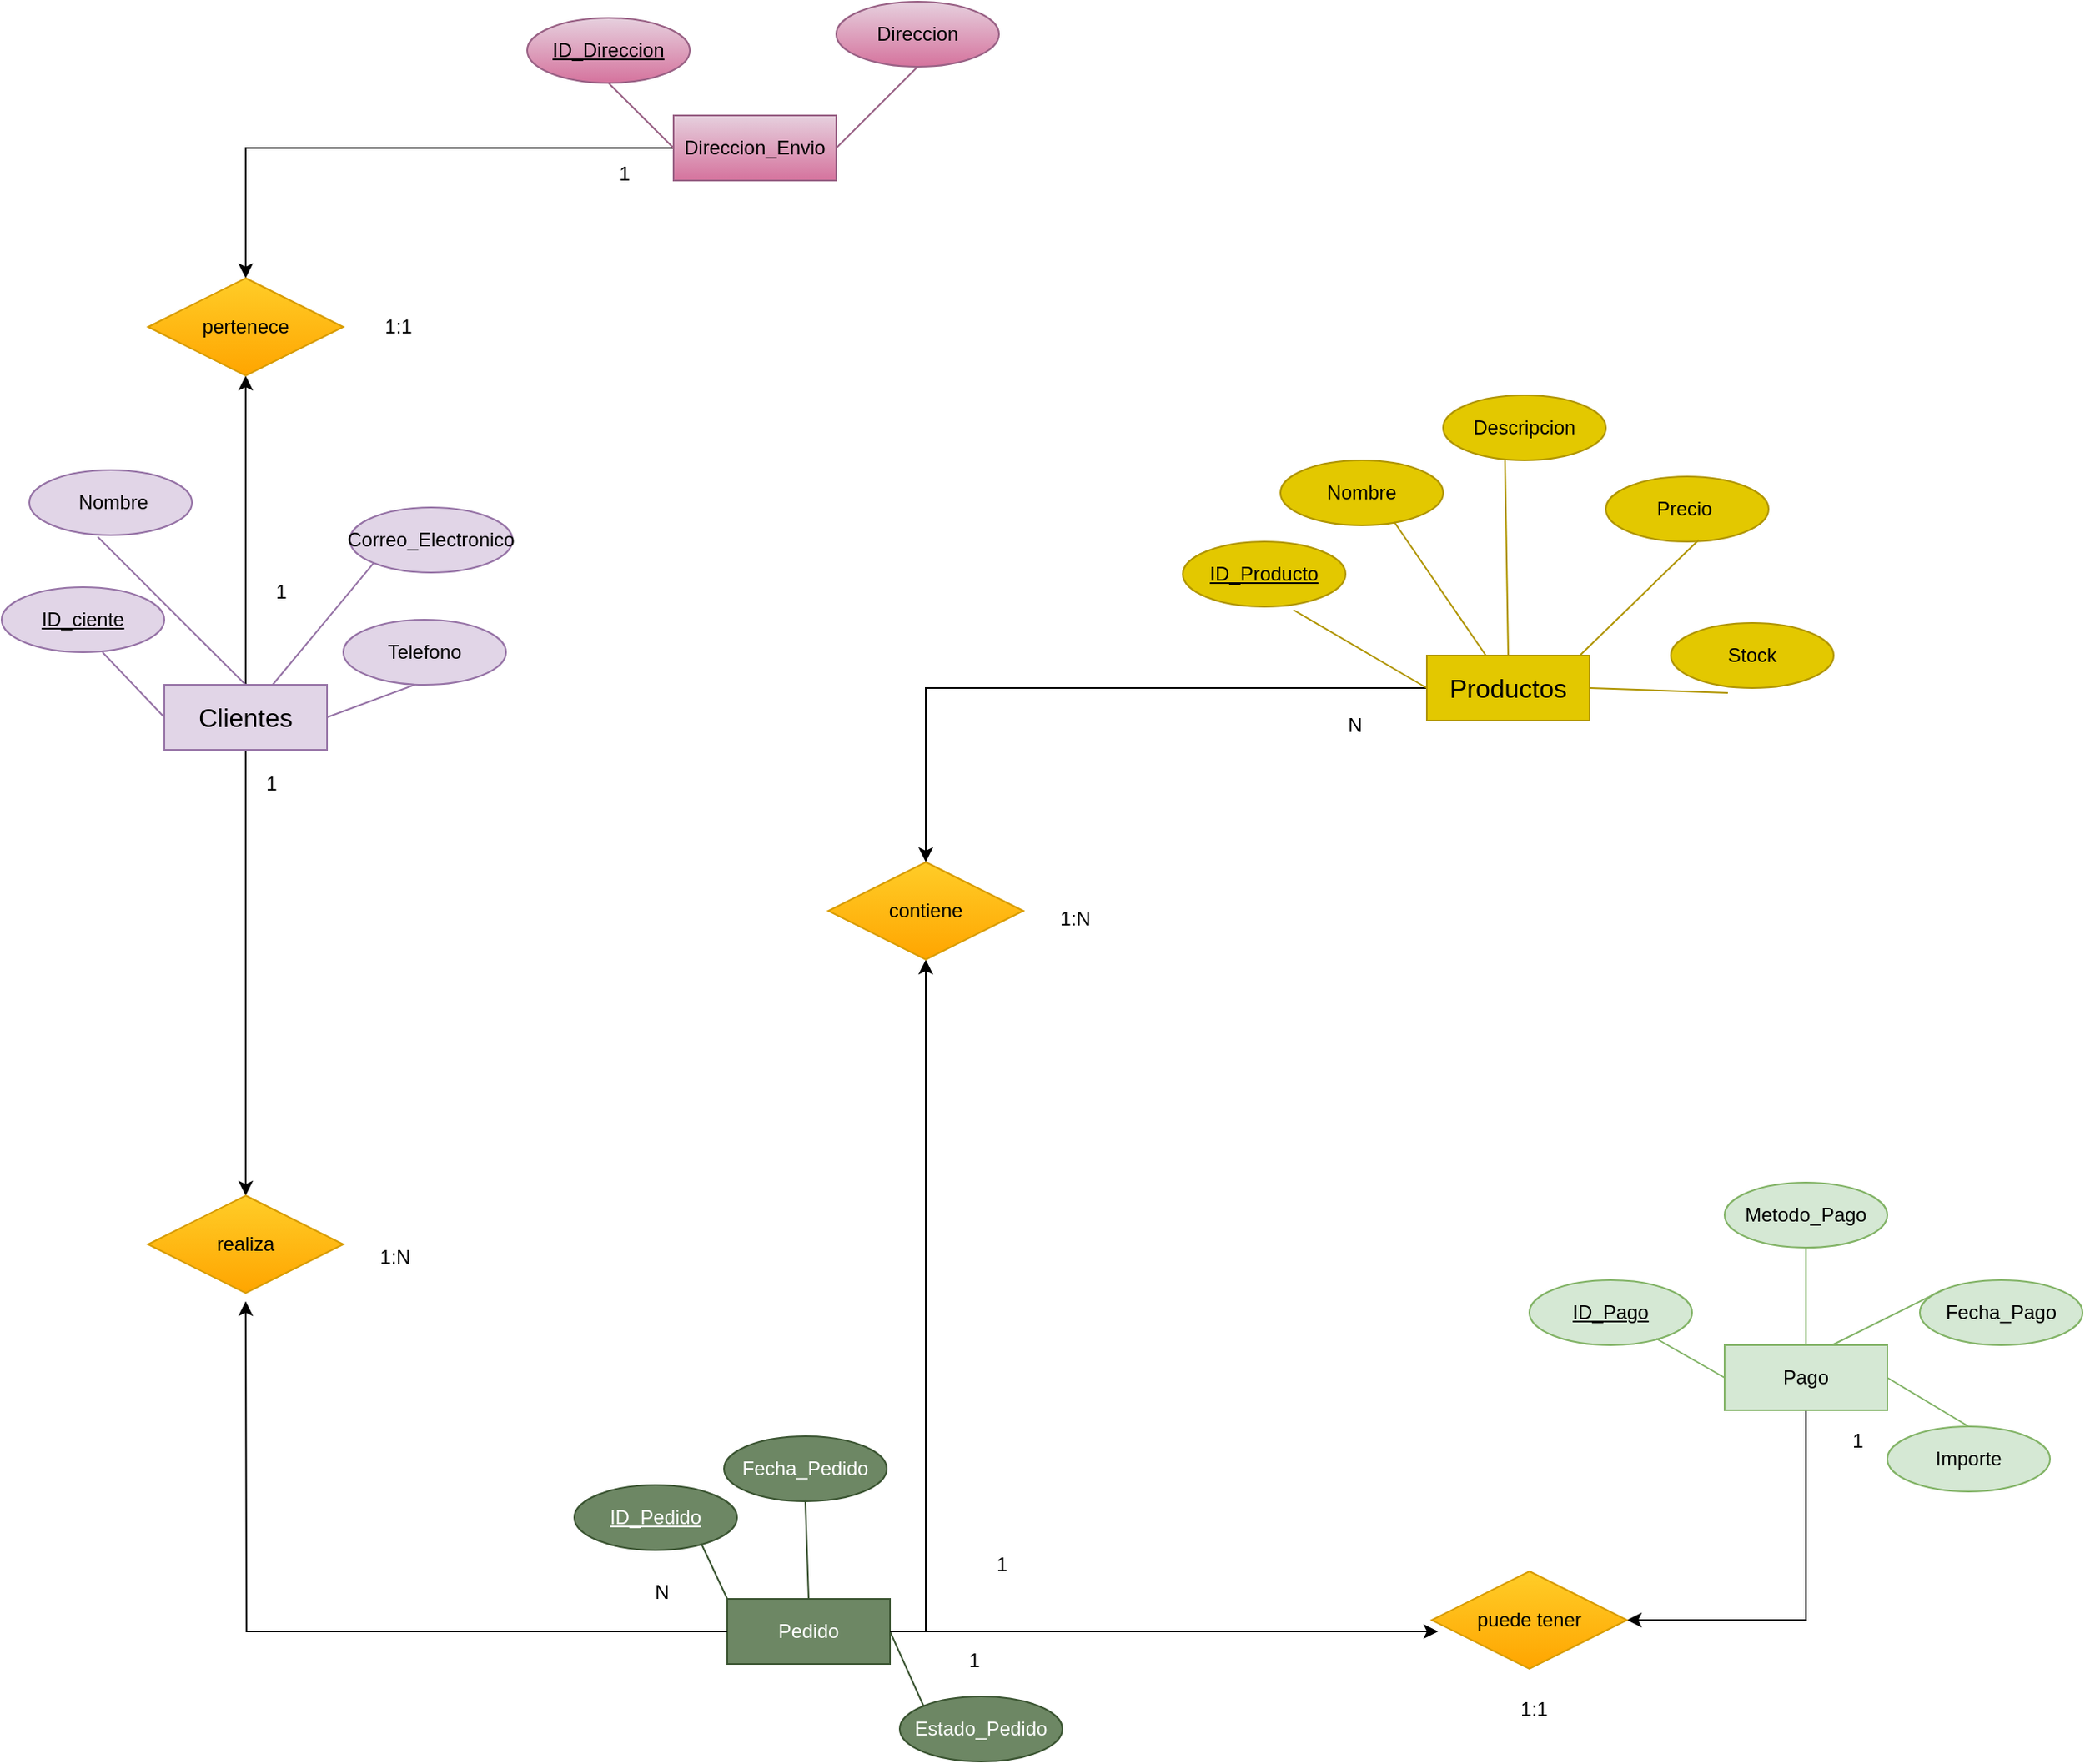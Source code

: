 <mxfile version="24.3.0" type="github">
  <diagram name="Página-1" id="NsrDr1iVMwcxb8pooDCX">
    <mxGraphModel dx="2261" dy="835" grid="0" gridSize="10" guides="1" tooltips="1" connect="1" arrows="1" fold="1" page="1" pageScale="1" pageWidth="827" pageHeight="1169" background="none" math="0" shadow="0">
      <root>
        <mxCell id="0" />
        <mxCell id="1" parent="0" />
        <mxCell id="gQpHhOWSJhEUu5ARmjCb-64" style="edgeStyle=orthogonalEdgeStyle;rounded=0;orthogonalLoop=1;jettySize=auto;html=1;" edge="1" parent="1" source="gQpHhOWSJhEUu5ARmjCb-1" target="gQpHhOWSJhEUu5ARmjCb-50">
          <mxGeometry relative="1" as="geometry" />
        </mxCell>
        <mxCell id="gQpHhOWSJhEUu5ARmjCb-76" style="edgeStyle=orthogonalEdgeStyle;rounded=0;orthogonalLoop=1;jettySize=auto;html=1;entryX=0.5;entryY=1;entryDx=0;entryDy=0;" edge="1" parent="1" source="gQpHhOWSJhEUu5ARmjCb-1" target="gQpHhOWSJhEUu5ARmjCb-49">
          <mxGeometry relative="1" as="geometry" />
        </mxCell>
        <mxCell id="gQpHhOWSJhEUu5ARmjCb-1" value="&lt;span style=&quot;font-size:12.0pt;line-height:107%;&lt;br/&gt;font-family:&amp;quot;Arial&amp;quot;,sans-serif;mso-fareast-font-family:Calibri;mso-fareast-theme-font:&lt;br/&gt;minor-latin;mso-ansi-language:ES-HN;mso-fareast-language:EN-US;mso-bidi-language:&lt;br/&gt;AR-SA&quot;&gt;Clientes&lt;/span&gt;" style="whiteSpace=wrap;html=1;align=center;fillColor=#e1d5e7;strokeColor=#9673a6;" vertex="1" parent="1">
          <mxGeometry x="-106" y="448" width="100" height="40" as="geometry" />
        </mxCell>
        <mxCell id="gQpHhOWSJhEUu5ARmjCb-69" style="edgeStyle=orthogonalEdgeStyle;rounded=0;orthogonalLoop=1;jettySize=auto;html=1;entryX=0.5;entryY=0;entryDx=0;entryDy=0;" edge="1" parent="1" source="gQpHhOWSJhEUu5ARmjCb-3" target="gQpHhOWSJhEUu5ARmjCb-51">
          <mxGeometry relative="1" as="geometry" />
        </mxCell>
        <mxCell id="gQpHhOWSJhEUu5ARmjCb-3" value="&lt;span style=&quot;font-size:12.0pt;line-height:107%;&lt;br/&gt;font-family:&amp;quot;Arial&amp;quot;,sans-serif;mso-fareast-font-family:Calibri;mso-fareast-theme-font:&lt;br/&gt;minor-latin;mso-ansi-language:ES-HN;mso-fareast-language:EN-US;mso-bidi-language:&lt;br/&gt;AR-SA&quot;&gt;Productos&lt;/span&gt;" style="whiteSpace=wrap;html=1;align=center;fillColor=#e3c800;fontColor=#000000;strokeColor=#B09500;" vertex="1" parent="1">
          <mxGeometry x="670" y="430" width="100" height="40" as="geometry" />
        </mxCell>
        <mxCell id="gQpHhOWSJhEUu5ARmjCb-75" style="edgeStyle=orthogonalEdgeStyle;rounded=0;orthogonalLoop=1;jettySize=auto;html=1;entryX=0.5;entryY=0;entryDx=0;entryDy=0;" edge="1" parent="1" source="gQpHhOWSJhEUu5ARmjCb-4" target="gQpHhOWSJhEUu5ARmjCb-49">
          <mxGeometry relative="1" as="geometry" />
        </mxCell>
        <mxCell id="gQpHhOWSJhEUu5ARmjCb-4" value="Direccion_Envio" style="whiteSpace=wrap;html=1;align=center;fillColor=#e6d0de;gradientColor=#d5739d;strokeColor=#996185;" vertex="1" parent="1">
          <mxGeometry x="207" y="98" width="100" height="40" as="geometry" />
        </mxCell>
        <mxCell id="gQpHhOWSJhEUu5ARmjCb-71" style="edgeStyle=orthogonalEdgeStyle;rounded=0;orthogonalLoop=1;jettySize=auto;html=1;exitX=1;exitY=0.5;exitDx=0;exitDy=0;entryX=0.5;entryY=1;entryDx=0;entryDy=0;" edge="1" parent="1" source="gQpHhOWSJhEUu5ARmjCb-5" target="gQpHhOWSJhEUu5ARmjCb-51">
          <mxGeometry relative="1" as="geometry" />
        </mxCell>
        <mxCell id="gQpHhOWSJhEUu5ARmjCb-5" value="Pedido" style="whiteSpace=wrap;html=1;align=center;fillColor=#6d8764;fontColor=#ffffff;strokeColor=#3A5431;" vertex="1" parent="1">
          <mxGeometry x="240" y="1010" width="100" height="40" as="geometry" />
        </mxCell>
        <mxCell id="gQpHhOWSJhEUu5ARmjCb-7" value="ID_ciente" style="ellipse;whiteSpace=wrap;html=1;align=center;fontStyle=4;fillColor=#e1d5e7;strokeColor=#9673a6;" vertex="1" parent="1">
          <mxGeometry x="-206" y="388" width="100" height="40" as="geometry" />
        </mxCell>
        <mxCell id="gQpHhOWSJhEUu5ARmjCb-8" value="&amp;nbsp;Nombre" style="ellipse;whiteSpace=wrap;html=1;align=center;fillColor=#e1d5e7;strokeColor=#9673a6;" vertex="1" parent="1">
          <mxGeometry x="-189" y="316" width="100" height="40" as="geometry" />
        </mxCell>
        <mxCell id="gQpHhOWSJhEUu5ARmjCb-9" value="Correo_Electronico" style="ellipse;whiteSpace=wrap;html=1;align=center;fillColor=#e1d5e7;strokeColor=#9673a6;" vertex="1" parent="1">
          <mxGeometry x="8" y="339" width="100" height="40" as="geometry" />
        </mxCell>
        <mxCell id="gQpHhOWSJhEUu5ARmjCb-10" value="Telefono" style="ellipse;whiteSpace=wrap;html=1;align=center;fillColor=#e1d5e7;strokeColor=#9673a6;" vertex="1" parent="1">
          <mxGeometry x="4" y="408" width="100" height="40" as="geometry" />
        </mxCell>
        <mxCell id="gQpHhOWSJhEUu5ARmjCb-14" value="" style="endArrow=none;html=1;rounded=0;entryX=0;entryY=1;entryDx=0;entryDy=0;fillColor=#e1d5e7;strokeColor=#9673a6;" edge="1" parent="1" source="gQpHhOWSJhEUu5ARmjCb-1" target="gQpHhOWSJhEUu5ARmjCb-9">
          <mxGeometry width="50" height="50" relative="1" as="geometry">
            <mxPoint x="144" y="548" as="sourcePoint" />
            <mxPoint x="194" y="498" as="targetPoint" />
          </mxGeometry>
        </mxCell>
        <mxCell id="gQpHhOWSJhEUu5ARmjCb-15" value="" style="endArrow=none;html=1;rounded=0;entryX=0.42;entryY=1.025;entryDx=0;entryDy=0;entryPerimeter=0;exitX=0.5;exitY=0;exitDx=0;exitDy=0;fillColor=#e1d5e7;strokeColor=#9673a6;" edge="1" parent="1" source="gQpHhOWSJhEUu5ARmjCb-1" target="gQpHhOWSJhEUu5ARmjCb-8">
          <mxGeometry width="50" height="50" relative="1" as="geometry">
            <mxPoint x="144" y="548" as="sourcePoint" />
            <mxPoint x="194" y="498" as="targetPoint" />
          </mxGeometry>
        </mxCell>
        <mxCell id="gQpHhOWSJhEUu5ARmjCb-16" value="" style="endArrow=none;html=1;rounded=0;entryX=0.62;entryY=1;entryDx=0;entryDy=0;entryPerimeter=0;exitX=0;exitY=0.5;exitDx=0;exitDy=0;fillColor=#e1d5e7;strokeColor=#9673a6;" edge="1" parent="1" source="gQpHhOWSJhEUu5ARmjCb-1" target="gQpHhOWSJhEUu5ARmjCb-7">
          <mxGeometry width="50" height="50" relative="1" as="geometry">
            <mxPoint x="144" y="548" as="sourcePoint" />
            <mxPoint x="194" y="498" as="targetPoint" />
          </mxGeometry>
        </mxCell>
        <mxCell id="gQpHhOWSJhEUu5ARmjCb-17" value="" style="endArrow=none;html=1;rounded=0;entryX=0.44;entryY=1;entryDx=0;entryDy=0;entryPerimeter=0;exitX=1;exitY=0.5;exitDx=0;exitDy=0;fillColor=#e1d5e7;strokeColor=#9673a6;" edge="1" parent="1" source="gQpHhOWSJhEUu5ARmjCb-1" target="gQpHhOWSJhEUu5ARmjCb-10">
          <mxGeometry width="50" height="50" relative="1" as="geometry">
            <mxPoint x="144" y="548" as="sourcePoint" />
            <mxPoint x="194" y="498" as="targetPoint" />
          </mxGeometry>
        </mxCell>
        <mxCell id="gQpHhOWSJhEUu5ARmjCb-18" value="Estado_Pedido" style="ellipse;whiteSpace=wrap;html=1;align=center;fillColor=#6d8764;fontColor=#ffffff;strokeColor=#3A5431;" vertex="1" parent="1">
          <mxGeometry x="346" y="1070" width="100" height="40" as="geometry" />
        </mxCell>
        <mxCell id="gQpHhOWSJhEUu5ARmjCb-19" value="Fecha_Pedido" style="ellipse;whiteSpace=wrap;html=1;align=center;fillColor=#6d8764;fontColor=#ffffff;strokeColor=#3A5431;" vertex="1" parent="1">
          <mxGeometry x="238" y="910" width="100" height="40" as="geometry" />
        </mxCell>
        <mxCell id="gQpHhOWSJhEUu5ARmjCb-21" value="ID_Pedido" style="ellipse;whiteSpace=wrap;html=1;align=center;fontStyle=4;fillColor=#6d8764;fontColor=#ffffff;strokeColor=#3A5431;" vertex="1" parent="1">
          <mxGeometry x="146" y="940" width="100" height="40" as="geometry" />
        </mxCell>
        <mxCell id="gQpHhOWSJhEUu5ARmjCb-22" value="" style="endArrow=none;html=1;rounded=0;entryX=0.5;entryY=0;entryDx=0;entryDy=0;exitX=0.5;exitY=1;exitDx=0;exitDy=0;fillColor=#6d8764;strokeColor=#3A5431;" edge="1" parent="1" source="gQpHhOWSJhEUu5ARmjCb-19" target="gQpHhOWSJhEUu5ARmjCb-5">
          <mxGeometry width="50" height="50" relative="1" as="geometry">
            <mxPoint x="315" y="847" as="sourcePoint" />
            <mxPoint x="365" y="797" as="targetPoint" />
          </mxGeometry>
        </mxCell>
        <mxCell id="gQpHhOWSJhEUu5ARmjCb-23" value="" style="endArrow=none;html=1;rounded=0;entryX=0.78;entryY=0.9;entryDx=0;entryDy=0;entryPerimeter=0;exitX=0;exitY=0;exitDx=0;exitDy=0;fillColor=#6d8764;strokeColor=#3A5431;" edge="1" parent="1" source="gQpHhOWSJhEUu5ARmjCb-5" target="gQpHhOWSJhEUu5ARmjCb-21">
          <mxGeometry width="50" height="50" relative="1" as="geometry">
            <mxPoint x="315" y="847" as="sourcePoint" />
            <mxPoint x="365" y="797" as="targetPoint" />
          </mxGeometry>
        </mxCell>
        <mxCell id="gQpHhOWSJhEUu5ARmjCb-24" value="" style="endArrow=none;html=1;rounded=0;entryX=0;entryY=0;entryDx=0;entryDy=0;exitX=1;exitY=0.5;exitDx=0;exitDy=0;fillColor=#6d8764;strokeColor=#3A5431;" edge="1" parent="1" source="gQpHhOWSJhEUu5ARmjCb-5" target="gQpHhOWSJhEUu5ARmjCb-18">
          <mxGeometry width="50" height="50" relative="1" as="geometry">
            <mxPoint x="315" y="847" as="sourcePoint" />
            <mxPoint x="365" y="797" as="targetPoint" />
          </mxGeometry>
        </mxCell>
        <mxCell id="gQpHhOWSJhEUu5ARmjCb-82" style="edgeStyle=orthogonalEdgeStyle;rounded=0;orthogonalLoop=1;jettySize=auto;html=1;entryX=1;entryY=0.5;entryDx=0;entryDy=0;exitX=0.5;exitY=1;exitDx=0;exitDy=0;" edge="1" parent="1" source="gQpHhOWSJhEUu5ARmjCb-25" target="gQpHhOWSJhEUu5ARmjCb-80">
          <mxGeometry relative="1" as="geometry" />
        </mxCell>
        <mxCell id="gQpHhOWSJhEUu5ARmjCb-25" value="Pago" style="whiteSpace=wrap;html=1;align=center;fillColor=#d5e8d4;strokeColor=#82b366;" vertex="1" parent="1">
          <mxGeometry x="853" y="854" width="100" height="40" as="geometry" />
        </mxCell>
        <mxCell id="gQpHhOWSJhEUu5ARmjCb-26" value="Fecha_Pago" style="ellipse;whiteSpace=wrap;html=1;align=center;fillColor=#d5e8d4;strokeColor=#82b366;" vertex="1" parent="1">
          <mxGeometry x="973" y="814" width="100" height="40" as="geometry" />
        </mxCell>
        <mxCell id="gQpHhOWSJhEUu5ARmjCb-27" value="Metodo_Pago" style="ellipse;whiteSpace=wrap;html=1;align=center;fillColor=#d5e8d4;strokeColor=#82b366;" vertex="1" parent="1">
          <mxGeometry x="853" y="754" width="100" height="40" as="geometry" />
        </mxCell>
        <mxCell id="gQpHhOWSJhEUu5ARmjCb-28" value="ID_Pago" style="ellipse;whiteSpace=wrap;html=1;align=center;fontStyle=4;fillColor=#d5e8d4;strokeColor=#82b366;" vertex="1" parent="1">
          <mxGeometry x="733" y="814" width="100" height="40" as="geometry" />
        </mxCell>
        <mxCell id="gQpHhOWSJhEUu5ARmjCb-29" value="" style="endArrow=none;html=1;rounded=0;entryX=0.5;entryY=0;entryDx=0;entryDy=0;exitX=0.5;exitY=1;exitDx=0;exitDy=0;fillColor=#d5e8d4;strokeColor=#82b366;" edge="1" parent="1" source="gQpHhOWSJhEUu5ARmjCb-27" target="gQpHhOWSJhEUu5ARmjCb-25">
          <mxGeometry width="50" height="50" relative="1" as="geometry">
            <mxPoint x="943" y="784" as="sourcePoint" />
            <mxPoint x="993" y="734" as="targetPoint" />
          </mxGeometry>
        </mxCell>
        <mxCell id="gQpHhOWSJhEUu5ARmjCb-30" value="" style="endArrow=none;html=1;rounded=0;entryX=0.78;entryY=0.9;entryDx=0;entryDy=0;entryPerimeter=0;exitX=0;exitY=0.5;exitDx=0;exitDy=0;fillColor=#d5e8d4;strokeColor=#82b366;" edge="1" parent="1" source="gQpHhOWSJhEUu5ARmjCb-25" target="gQpHhOWSJhEUu5ARmjCb-28">
          <mxGeometry width="50" height="50" relative="1" as="geometry">
            <mxPoint x="943" y="784" as="sourcePoint" />
            <mxPoint x="993" y="734" as="targetPoint" />
          </mxGeometry>
        </mxCell>
        <mxCell id="gQpHhOWSJhEUu5ARmjCb-31" value="" style="endArrow=none;html=1;rounded=0;entryX=0;entryY=0;entryDx=0;entryDy=0;exitX=0.66;exitY=0;exitDx=0;exitDy=0;exitPerimeter=0;fillColor=#d5e8d4;strokeColor=#82b366;" edge="1" parent="1" source="gQpHhOWSJhEUu5ARmjCb-25" target="gQpHhOWSJhEUu5ARmjCb-26">
          <mxGeometry width="50" height="50" relative="1" as="geometry">
            <mxPoint x="943" y="784" as="sourcePoint" />
            <mxPoint x="993" y="734" as="targetPoint" />
          </mxGeometry>
        </mxCell>
        <mxCell id="gQpHhOWSJhEUu5ARmjCb-32" value="Importe" style="ellipse;whiteSpace=wrap;html=1;align=center;fillColor=#d5e8d4;strokeColor=#82b366;" vertex="1" parent="1">
          <mxGeometry x="953" y="904" width="100" height="40" as="geometry" />
        </mxCell>
        <mxCell id="gQpHhOWSJhEUu5ARmjCb-33" value="" style="endArrow=none;html=1;rounded=0;entryX=1;entryY=0.5;entryDx=0;entryDy=0;exitX=0.5;exitY=0;exitDx=0;exitDy=0;fillColor=#d5e8d4;strokeColor=#82b366;" edge="1" parent="1" source="gQpHhOWSJhEUu5ARmjCb-32" target="gQpHhOWSJhEUu5ARmjCb-25">
          <mxGeometry width="50" height="50" relative="1" as="geometry">
            <mxPoint x="853" y="1124" as="sourcePoint" />
            <mxPoint x="903" y="1074" as="targetPoint" />
          </mxGeometry>
        </mxCell>
        <mxCell id="gQpHhOWSJhEUu5ARmjCb-34" value="ID_Producto" style="ellipse;whiteSpace=wrap;html=1;align=center;fontStyle=4;fillColor=#e3c800;fontColor=#000000;strokeColor=#B09500;" vertex="1" parent="1">
          <mxGeometry x="520" y="360" width="100" height="40" as="geometry" />
        </mxCell>
        <mxCell id="gQpHhOWSJhEUu5ARmjCb-35" value="Nombre" style="ellipse;whiteSpace=wrap;html=1;align=center;fillColor=#e3c800;fontColor=#000000;strokeColor=#B09500;" vertex="1" parent="1">
          <mxGeometry x="580" y="310" width="100" height="40" as="geometry" />
        </mxCell>
        <mxCell id="gQpHhOWSJhEUu5ARmjCb-37" value="Descripcion" style="ellipse;whiteSpace=wrap;html=1;align=center;fillColor=#e3c800;fontColor=#000000;strokeColor=#B09500;" vertex="1" parent="1">
          <mxGeometry x="680" y="270" width="100" height="40" as="geometry" />
        </mxCell>
        <mxCell id="gQpHhOWSJhEUu5ARmjCb-38" value="Stock" style="ellipse;whiteSpace=wrap;html=1;align=center;fillColor=#e3c800;fontColor=#000000;strokeColor=#B09500;" vertex="1" parent="1">
          <mxGeometry x="820" y="410" width="100" height="40" as="geometry" />
        </mxCell>
        <mxCell id="gQpHhOWSJhEUu5ARmjCb-39" value="Precio&amp;nbsp;" style="ellipse;whiteSpace=wrap;html=1;align=center;fillColor=#e3c800;fontColor=#000000;strokeColor=#B09500;" vertex="1" parent="1">
          <mxGeometry x="780" y="320" width="100" height="40" as="geometry" />
        </mxCell>
        <mxCell id="gQpHhOWSJhEUu5ARmjCb-40" value="" style="endArrow=none;html=1;rounded=0;entryX=0.68;entryY=1.05;entryDx=0;entryDy=0;entryPerimeter=0;exitX=0;exitY=0.5;exitDx=0;exitDy=0;fillColor=#e3c800;strokeColor=#B09500;" edge="1" parent="1" source="gQpHhOWSJhEUu5ARmjCb-3" target="gQpHhOWSJhEUu5ARmjCb-34">
          <mxGeometry width="50" height="50" relative="1" as="geometry">
            <mxPoint x="390" y="450" as="sourcePoint" />
            <mxPoint x="440" y="400" as="targetPoint" />
          </mxGeometry>
        </mxCell>
        <mxCell id="gQpHhOWSJhEUu5ARmjCb-41" value="" style="endArrow=none;html=1;rounded=0;entryX=0.7;entryY=0.95;entryDx=0;entryDy=0;entryPerimeter=0;fillColor=#e3c800;strokeColor=#B09500;" edge="1" parent="1" source="gQpHhOWSJhEUu5ARmjCb-3" target="gQpHhOWSJhEUu5ARmjCb-35">
          <mxGeometry width="50" height="50" relative="1" as="geometry">
            <mxPoint x="390" y="450" as="sourcePoint" />
            <mxPoint x="440" y="400" as="targetPoint" />
          </mxGeometry>
        </mxCell>
        <mxCell id="gQpHhOWSJhEUu5ARmjCb-42" value="" style="endArrow=none;html=1;rounded=0;entryX=0.38;entryY=0.975;entryDx=0;entryDy=0;entryPerimeter=0;exitX=0.5;exitY=0;exitDx=0;exitDy=0;fillColor=#e3c800;strokeColor=#B09500;" edge="1" parent="1" source="gQpHhOWSJhEUu5ARmjCb-3" target="gQpHhOWSJhEUu5ARmjCb-37">
          <mxGeometry width="50" height="50" relative="1" as="geometry">
            <mxPoint x="390" y="450" as="sourcePoint" />
            <mxPoint x="440" y="400" as="targetPoint" />
          </mxGeometry>
        </mxCell>
        <mxCell id="gQpHhOWSJhEUu5ARmjCb-43" value="" style="endArrow=none;html=1;rounded=0;entryX=0.57;entryY=0.975;entryDx=0;entryDy=0;entryPerimeter=0;exitX=0.94;exitY=0;exitDx=0;exitDy=0;exitPerimeter=0;fillColor=#e3c800;strokeColor=#B09500;" edge="1" parent="1" source="gQpHhOWSJhEUu5ARmjCb-3" target="gQpHhOWSJhEUu5ARmjCb-39">
          <mxGeometry width="50" height="50" relative="1" as="geometry">
            <mxPoint x="390" y="450" as="sourcePoint" />
            <mxPoint x="440" y="400" as="targetPoint" />
          </mxGeometry>
        </mxCell>
        <mxCell id="gQpHhOWSJhEUu5ARmjCb-44" value="" style="endArrow=none;html=1;rounded=0;entryX=0.35;entryY=1.075;entryDx=0;entryDy=0;entryPerimeter=0;exitX=1;exitY=0.5;exitDx=0;exitDy=0;fillColor=#e3c800;strokeColor=#B09500;" edge="1" parent="1" source="gQpHhOWSJhEUu5ARmjCb-3" target="gQpHhOWSJhEUu5ARmjCb-38">
          <mxGeometry width="50" height="50" relative="1" as="geometry">
            <mxPoint x="390" y="450" as="sourcePoint" />
            <mxPoint x="440" y="400" as="targetPoint" />
          </mxGeometry>
        </mxCell>
        <mxCell id="gQpHhOWSJhEUu5ARmjCb-45" value="ID_Direccion" style="ellipse;whiteSpace=wrap;html=1;align=center;fontStyle=4;fillColor=#e6d0de;gradientColor=#d5739d;strokeColor=#996185;" vertex="1" parent="1">
          <mxGeometry x="117" y="38" width="100" height="40" as="geometry" />
        </mxCell>
        <mxCell id="gQpHhOWSJhEUu5ARmjCb-46" value="Direccion" style="ellipse;whiteSpace=wrap;html=1;align=center;fillColor=#e6d0de;gradientColor=#d5739d;strokeColor=#996185;" vertex="1" parent="1">
          <mxGeometry x="307" y="28" width="100" height="40" as="geometry" />
        </mxCell>
        <mxCell id="gQpHhOWSJhEUu5ARmjCb-47" value="" style="endArrow=none;html=1;rounded=0;entryX=0.5;entryY=1;entryDx=0;entryDy=0;exitX=0;exitY=0.5;exitDx=0;exitDy=0;fillColor=#e6d0de;gradientColor=#d5739d;strokeColor=#996185;" edge="1" parent="1" source="gQpHhOWSJhEUu5ARmjCb-4" target="gQpHhOWSJhEUu5ARmjCb-45">
          <mxGeometry width="50" height="50" relative="1" as="geometry">
            <mxPoint x="-183" y="-2" as="sourcePoint" />
            <mxPoint x="-133" y="-52" as="targetPoint" />
          </mxGeometry>
        </mxCell>
        <mxCell id="gQpHhOWSJhEUu5ARmjCb-48" value="" style="endArrow=none;html=1;rounded=0;entryX=0.5;entryY=1;entryDx=0;entryDy=0;exitX=1;exitY=0.5;exitDx=0;exitDy=0;fillColor=#e6d0de;gradientColor=#d5739d;strokeColor=#996185;" edge="1" parent="1" source="gQpHhOWSJhEUu5ARmjCb-4" target="gQpHhOWSJhEUu5ARmjCb-46">
          <mxGeometry width="50" height="50" relative="1" as="geometry">
            <mxPoint x="-183" y="-2" as="sourcePoint" />
            <mxPoint x="-133" y="-52" as="targetPoint" />
          </mxGeometry>
        </mxCell>
        <mxCell id="gQpHhOWSJhEUu5ARmjCb-49" value="pertenece" style="shape=rhombus;perimeter=rhombusPerimeter;whiteSpace=wrap;html=1;align=center;fillColor=#ffcd28;gradientColor=#ffa500;strokeColor=#d79b00;" vertex="1" parent="1">
          <mxGeometry x="-116" y="198" width="120" height="60" as="geometry" />
        </mxCell>
        <mxCell id="gQpHhOWSJhEUu5ARmjCb-50" value="realiza" style="shape=rhombus;perimeter=rhombusPerimeter;whiteSpace=wrap;html=1;align=center;fillColor=#ffcd28;gradientColor=#ffa500;strokeColor=#d79b00;" vertex="1" parent="1">
          <mxGeometry x="-116" y="762" width="120" height="60" as="geometry" />
        </mxCell>
        <mxCell id="gQpHhOWSJhEUu5ARmjCb-51" value="contiene" style="shape=rhombus;perimeter=rhombusPerimeter;whiteSpace=wrap;html=1;align=center;fillColor=#ffcd28;gradientColor=#ffa500;strokeColor=#d79b00;" vertex="1" parent="1">
          <mxGeometry x="302" y="557" width="120" height="60" as="geometry" />
        </mxCell>
        <mxCell id="gQpHhOWSJhEUu5ARmjCb-62" value="1" style="text;html=1;align=center;verticalAlign=middle;whiteSpace=wrap;rounded=0;" vertex="1" parent="1">
          <mxGeometry x="379" y="974" width="60" height="30" as="geometry" />
        </mxCell>
        <mxCell id="gQpHhOWSJhEUu5ARmjCb-65" style="edgeStyle=orthogonalEdgeStyle;rounded=0;orthogonalLoop=1;jettySize=auto;html=1;" edge="1" parent="1" source="gQpHhOWSJhEUu5ARmjCb-5">
          <mxGeometry relative="1" as="geometry">
            <mxPoint x="-56" y="827" as="targetPoint" />
          </mxGeometry>
        </mxCell>
        <mxCell id="gQpHhOWSJhEUu5ARmjCb-66" value="1" style="text;html=1;align=center;verticalAlign=middle;whiteSpace=wrap;rounded=0;" vertex="1" parent="1">
          <mxGeometry x="-70" y="494" width="60" height="30" as="geometry" />
        </mxCell>
        <mxCell id="gQpHhOWSJhEUu5ARmjCb-67" value="N" style="text;html=1;align=center;verticalAlign=middle;whiteSpace=wrap;rounded=0;" vertex="1" parent="1">
          <mxGeometry x="170" y="991" width="60" height="30" as="geometry" />
        </mxCell>
        <mxCell id="gQpHhOWSJhEUu5ARmjCb-68" value="1:N" style="text;html=1;align=center;verticalAlign=middle;whiteSpace=wrap;rounded=0;" vertex="1" parent="1">
          <mxGeometry x="6" y="785" width="60" height="30" as="geometry" />
        </mxCell>
        <mxCell id="gQpHhOWSJhEUu5ARmjCb-73" value="N" style="text;html=1;align=center;verticalAlign=middle;whiteSpace=wrap;rounded=0;" vertex="1" parent="1">
          <mxGeometry x="596" y="458" width="60" height="30" as="geometry" />
        </mxCell>
        <mxCell id="gQpHhOWSJhEUu5ARmjCb-74" value="1:N" style="text;html=1;align=center;verticalAlign=middle;whiteSpace=wrap;rounded=0;" vertex="1" parent="1">
          <mxGeometry x="424" y="577" width="60" height="30" as="geometry" />
        </mxCell>
        <mxCell id="gQpHhOWSJhEUu5ARmjCb-77" value="1" style="text;html=1;align=center;verticalAlign=middle;whiteSpace=wrap;rounded=0;" vertex="1" parent="1">
          <mxGeometry x="-64" y="376" width="60" height="30" as="geometry" />
        </mxCell>
        <mxCell id="gQpHhOWSJhEUu5ARmjCb-78" value="1" style="text;html=1;align=center;verticalAlign=middle;whiteSpace=wrap;rounded=0;" vertex="1" parent="1">
          <mxGeometry x="147" y="119" width="60" height="30" as="geometry" />
        </mxCell>
        <mxCell id="gQpHhOWSJhEUu5ARmjCb-79" value="1:1" style="text;html=1;align=center;verticalAlign=middle;whiteSpace=wrap;rounded=0;" vertex="1" parent="1">
          <mxGeometry x="8" y="213" width="60" height="30" as="geometry" />
        </mxCell>
        <mxCell id="gQpHhOWSJhEUu5ARmjCb-80" value="puede tener" style="shape=rhombus;perimeter=rhombusPerimeter;whiteSpace=wrap;html=1;align=center;fillColor=#ffcd28;gradientColor=#ffa500;strokeColor=#d79b00;" vertex="1" parent="1">
          <mxGeometry x="673" y="993" width="120" height="60" as="geometry" />
        </mxCell>
        <mxCell id="gQpHhOWSJhEUu5ARmjCb-81" style="edgeStyle=orthogonalEdgeStyle;rounded=0;orthogonalLoop=1;jettySize=auto;html=1;entryX=0.033;entryY=0.617;entryDx=0;entryDy=0;entryPerimeter=0;" edge="1" parent="1" source="gQpHhOWSJhEUu5ARmjCb-5" target="gQpHhOWSJhEUu5ARmjCb-80">
          <mxGeometry relative="1" as="geometry" />
        </mxCell>
        <mxCell id="gQpHhOWSJhEUu5ARmjCb-83" value="1" style="text;html=1;align=center;verticalAlign=middle;whiteSpace=wrap;rounded=0;" vertex="1" parent="1">
          <mxGeometry x="905" y="898" width="60" height="30" as="geometry" />
        </mxCell>
        <mxCell id="gQpHhOWSJhEUu5ARmjCb-84" value="1" style="text;html=1;align=center;verticalAlign=middle;whiteSpace=wrap;rounded=0;" vertex="1" parent="1">
          <mxGeometry x="362" y="1033" width="60" height="30" as="geometry" />
        </mxCell>
        <mxCell id="gQpHhOWSJhEUu5ARmjCb-85" value="1:1" style="text;html=1;align=center;verticalAlign=middle;whiteSpace=wrap;rounded=0;" vertex="1" parent="1">
          <mxGeometry x="706" y="1063" width="60" height="30" as="geometry" />
        </mxCell>
      </root>
    </mxGraphModel>
  </diagram>
</mxfile>
